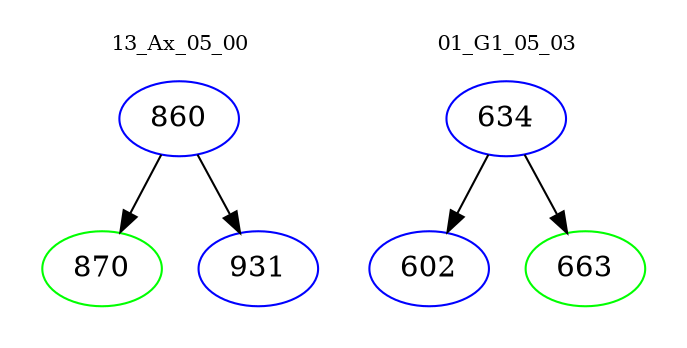 digraph{
subgraph cluster_0 {
color = white
label = "13_Ax_05_00";
fontsize=10;
T0_860 [label="860", color="blue"]
T0_860 -> T0_870 [color="black"]
T0_870 [label="870", color="green"]
T0_860 -> T0_931 [color="black"]
T0_931 [label="931", color="blue"]
}
subgraph cluster_1 {
color = white
label = "01_G1_05_03";
fontsize=10;
T1_634 [label="634", color="blue"]
T1_634 -> T1_602 [color="black"]
T1_602 [label="602", color="blue"]
T1_634 -> T1_663 [color="black"]
T1_663 [label="663", color="green"]
}
}
